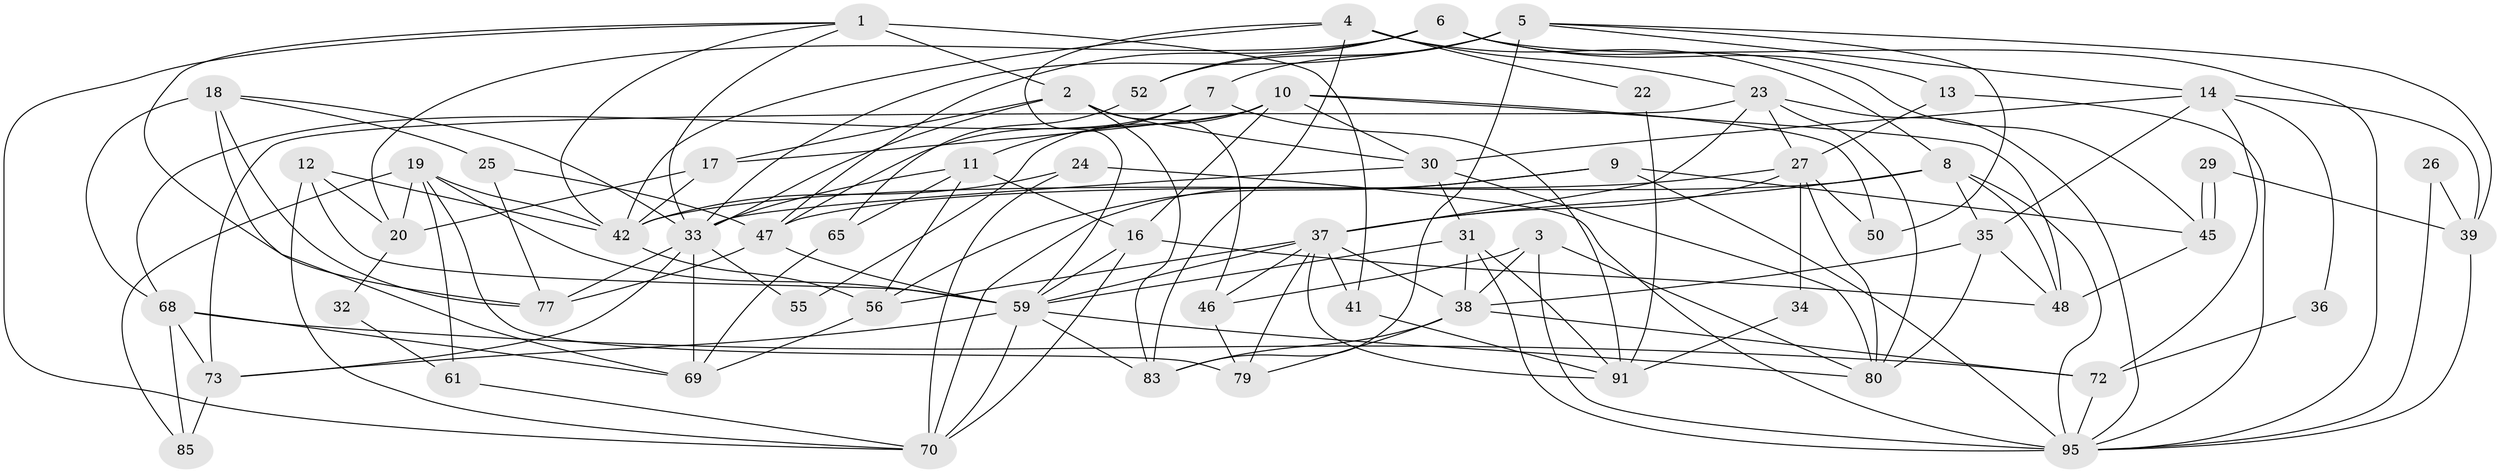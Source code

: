 // original degree distribution, {6: 0.1, 4: 0.25, 5: 0.22, 2: 0.17, 3: 0.22, 7: 0.02, 8: 0.02}
// Generated by graph-tools (version 1.1) at 2025/11/02/21/25 10:11:14]
// undirected, 61 vertices, 154 edges
graph export_dot {
graph [start="1"]
  node [color=gray90,style=filled];
  1 [super="+43"];
  2 [super="+81"];
  3;
  4 [super="+63"];
  5 [super="+86"];
  6;
  7;
  8 [super="+15"];
  9 [super="+76"];
  10 [super="+44"];
  11 [super="+82"];
  12;
  13;
  14;
  16 [super="+21"];
  17 [super="+54"];
  18 [super="+89"];
  19 [super="+66"];
  20 [super="+40"];
  22;
  23 [super="+94"];
  24 [super="+74"];
  25 [super="+28"];
  26;
  27 [super="+90"];
  29;
  30 [super="+67"];
  31 [super="+75"];
  32;
  33 [super="+100"];
  34;
  35;
  36;
  37 [super="+53"];
  38 [super="+87"];
  39 [super="+51"];
  41 [super="+64"];
  42 [super="+57"];
  45 [super="+62"];
  46;
  47 [super="+49"];
  48 [super="+71"];
  50;
  52 [super="+58"];
  55;
  56 [super="+98"];
  59 [super="+60"];
  61;
  65;
  68 [super="+92"];
  69 [super="+78"];
  70 [super="+88"];
  72;
  73 [super="+84"];
  77;
  79;
  80 [super="+99"];
  83 [super="+97"];
  85;
  91 [super="+93"];
  95 [super="+96"];
  1 -- 41 [weight=2];
  1 -- 70;
  1 -- 2 [weight=2];
  1 -- 33;
  1 -- 77;
  1 -- 42;
  2 -- 33;
  2 -- 46;
  2 -- 83;
  2 -- 17;
  2 -- 30;
  3 -- 38;
  3 -- 46;
  3 -- 95;
  3 -- 80;
  4 -- 59;
  4 -- 22;
  4 -- 42;
  4 -- 8;
  4 -- 83;
  4 -- 23;
  5 -- 33;
  5 -- 14;
  5 -- 50;
  5 -- 52;
  5 -- 39;
  5 -- 83;
  5 -- 7;
  6 -- 95;
  6 -- 13;
  6 -- 45;
  6 -- 20;
  6 -- 52;
  6 -- 47;
  7 -- 91;
  7 -- 47;
  7 -- 11;
  8 -- 35;
  8 -- 37;
  8 -- 95;
  8 -- 47;
  8 -- 48;
  9 -- 95;
  9 -- 70;
  9 -- 45;
  9 -- 56;
  10 -- 55;
  10 -- 16;
  10 -- 50;
  10 -- 68;
  10 -- 17;
  10 -- 48;
  10 -- 30;
  11 -- 16;
  11 -- 65;
  11 -- 56;
  11 -- 33;
  12 -- 59;
  12 -- 42;
  12 -- 70;
  12 -- 20;
  13 -- 27;
  13 -- 95;
  14 -- 35;
  14 -- 30;
  14 -- 36;
  14 -- 72;
  14 -- 39;
  16 -- 48;
  16 -- 59;
  16 -- 70;
  17 -- 20;
  17 -- 42;
  18 -- 77;
  18 -- 25;
  18 -- 33;
  18 -- 68;
  18 -- 69;
  19 -- 59;
  19 -- 61;
  19 -- 79;
  19 -- 20;
  19 -- 85;
  19 -- 42;
  20 -- 32 [weight=2];
  22 -- 91;
  23 -- 80;
  23 -- 27;
  23 -- 37;
  23 -- 73;
  23 -- 95;
  24 -- 70;
  24 -- 95;
  24 -- 42;
  25 -- 77;
  25 -- 47;
  26 -- 95;
  26 -- 39;
  27 -- 34;
  27 -- 42;
  27 -- 80;
  27 -- 50;
  27 -- 37;
  29 -- 45;
  29 -- 45;
  29 -- 39;
  30 -- 31;
  30 -- 33;
  30 -- 80;
  31 -- 95 [weight=2];
  31 -- 91;
  31 -- 59;
  31 -- 38;
  32 -- 61;
  33 -- 77;
  33 -- 69;
  33 -- 55;
  33 -- 73;
  34 -- 91;
  35 -- 48;
  35 -- 38;
  35 -- 80;
  36 -- 72;
  37 -- 38;
  37 -- 46;
  37 -- 59;
  37 -- 91;
  37 -- 79;
  37 -- 56;
  37 -- 41;
  38 -- 79;
  38 -- 83;
  38 -- 72;
  39 -- 95;
  41 -- 91;
  42 -- 56;
  45 -- 48;
  46 -- 79;
  47 -- 77;
  47 -- 59;
  52 -- 65;
  56 -- 69;
  59 -- 80;
  59 -- 73;
  59 -- 83;
  59 -- 70;
  61 -- 70;
  65 -- 69;
  68 -- 73;
  68 -- 72;
  68 -- 85;
  68 -- 69;
  72 -- 95;
  73 -- 85 [weight=2];
}
